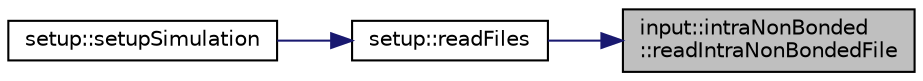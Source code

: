 digraph "input::intraNonBonded::readIntraNonBondedFile"
{
 // LATEX_PDF_SIZE
  edge [fontname="Helvetica",fontsize="10",labelfontname="Helvetica",labelfontsize="10"];
  node [fontname="Helvetica",fontsize="10",shape=record];
  rankdir="RL";
  Node1 [label="input::intraNonBonded\l::readIntraNonBondedFile",height=0.2,width=0.4,color="black", fillcolor="grey75", style="filled", fontcolor="black",tooltip="construct IntraNonBondedReader object and read the file"];
  Node1 -> Node2 [dir="back",color="midnightblue",fontsize="10",style="solid",fontname="Helvetica"];
  Node2 [label="setup::readFiles",height=0.2,width=0.4,color="black", fillcolor="white", style="filled",URL="$namespacesetup.html#a18b2d98c1451bfb2c3cfee4f5434f086",tooltip="reads all the files needed for the simulation"];
  Node2 -> Node3 [dir="back",color="midnightblue",fontsize="10",style="solid",fontname="Helvetica"];
  Node3 [label="setup::setupSimulation",height=0.2,width=0.4,color="black", fillcolor="white", style="filled",URL="$namespacesetup.html#a1c000cdfa46aed7d8018017635915ae1",tooltip="setup the engine"];
}

